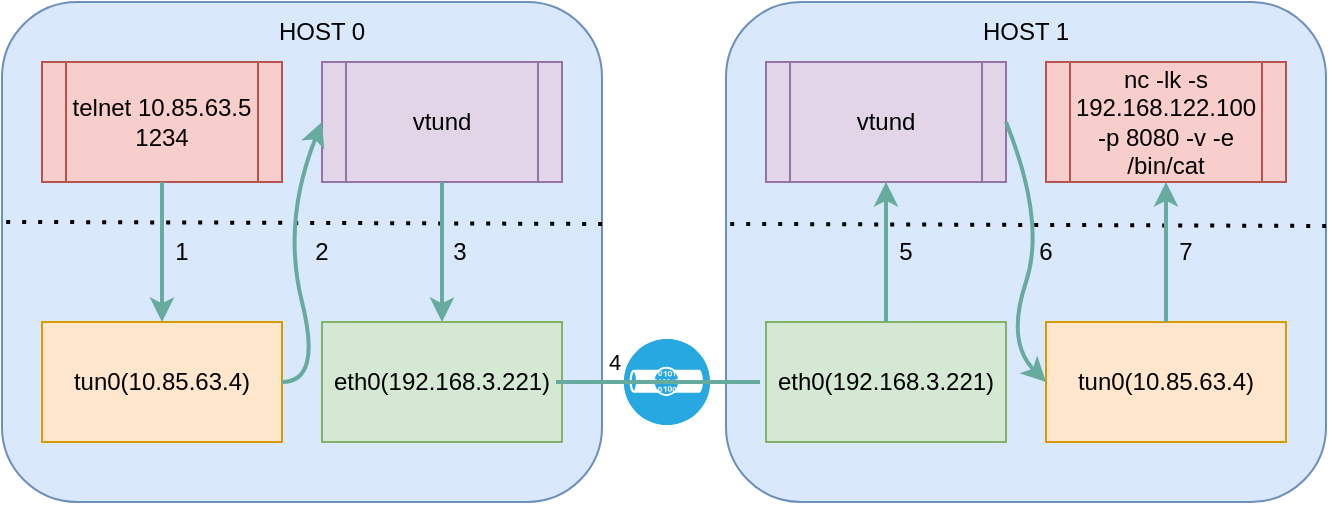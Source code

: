 <mxfile version="20.8.5" type="github">
  <diagram id="Imm6RlBQTcU_sDwAdbRj" name="Page-1">
    <mxGraphModel dx="1226" dy="678" grid="1" gridSize="10" guides="1" tooltips="1" connect="1" arrows="1" fold="1" page="1" pageScale="1" pageWidth="850" pageHeight="1100" math="0" shadow="0">
      <root>
        <mxCell id="0" />
        <mxCell id="1" parent="0" />
        <mxCell id="GdNjGD04FshlyLIHbKeY-66" value="" style="fillColor=#28A8E0;verticalLabelPosition=bottom;sketch=0;html=1;strokeColor=#ffffff;verticalAlign=top;align=center;points=[[0.145,0.145,0],[0.5,0,0],[0.855,0.145,0],[1,0.5,0],[0.855,0.855,0],[0.5,1,0],[0.145,0.855,0],[0,0.5,0]];pointerEvents=1;shape=mxgraph.cisco_safe.compositeIcon;bgIcon=ellipse;resIcon=mxgraph.cisco_safe.capability.virtual_private_network;" parent="1" vertex="1">
          <mxGeometry x="370" y="678.5" width="43" height="43" as="geometry" />
        </mxCell>
        <mxCell id="GdNjGD04FshlyLIHbKeY-82" value="" style="rounded=1;whiteSpace=wrap;html=1;fillColor=#dae8fc;strokeColor=#6c8ebf;" parent="1" vertex="1">
          <mxGeometry x="59" y="510" width="300" height="250" as="geometry" />
        </mxCell>
        <mxCell id="GdNjGD04FshlyLIHbKeY-83" value="telnet 10.85.63.5 1234" style="shape=process;whiteSpace=wrap;html=1;backgroundOutline=1;fillColor=#f8cecc;strokeColor=#b85450;" parent="1" vertex="1">
          <mxGeometry x="79.0" y="540" width="120" height="60" as="geometry" />
        </mxCell>
        <mxCell id="GdNjGD04FshlyLIHbKeY-84" value="vtund" style="shape=process;whiteSpace=wrap;html=1;backgroundOutline=1;fillColor=#e1d5e7;strokeColor=#9673a6;" parent="1" vertex="1">
          <mxGeometry x="219" y="540" width="120" height="60" as="geometry" />
        </mxCell>
        <mxCell id="GdNjGD04FshlyLIHbKeY-88" value="tun0(10.85.63.4)" style="rounded=0;whiteSpace=wrap;html=1;fillColor=#ffe6cc;strokeColor=#d79b00;" parent="1" vertex="1">
          <mxGeometry x="79" y="670" width="120" height="60" as="geometry" />
        </mxCell>
        <mxCell id="GdNjGD04FshlyLIHbKeY-89" value="eth0(192.168.3.221)" style="rounded=0;whiteSpace=wrap;html=1;fillColor=#d5e8d4;strokeColor=#82b366;" parent="1" vertex="1">
          <mxGeometry x="219" y="670" width="120" height="60" as="geometry" />
        </mxCell>
        <mxCell id="GdNjGD04FshlyLIHbKeY-90" value="" style="endArrow=none;dashed=1;html=1;dashPattern=1 3;strokeWidth=2;rounded=0;exitX=0.007;exitY=0.469;exitDx=0;exitDy=0;exitPerimeter=0;entryX=1;entryY=0.473;entryDx=0;entryDy=0;entryPerimeter=0;" parent="1" edge="1">
          <mxGeometry width="50" height="50" relative="1" as="geometry">
            <mxPoint x="61.1" y="619.94" as="sourcePoint" />
            <mxPoint x="359" y="620.98" as="targetPoint" />
          </mxGeometry>
        </mxCell>
        <mxCell id="GdNjGD04FshlyLIHbKeY-93" value="" style="rounded=1;whiteSpace=wrap;html=1;fillColor=#dae8fc;strokeColor=#6c8ebf;" parent="1" vertex="1">
          <mxGeometry x="421" y="510" width="300" height="250" as="geometry" />
        </mxCell>
        <mxCell id="GdNjGD04FshlyLIHbKeY-94" value="vtund" style="shape=process;whiteSpace=wrap;html=1;backgroundOutline=1;fillColor=#e1d5e7;strokeColor=#9673a6;" parent="1" vertex="1">
          <mxGeometry x="441" y="540" width="120" height="60" as="geometry" />
        </mxCell>
        <mxCell id="GdNjGD04FshlyLIHbKeY-95" value="nc -lk -s 192.168.122.100 -p 8080 -v -e /bin/cat" style="shape=process;whiteSpace=wrap;html=1;backgroundOutline=1;fillColor=#f8cecc;strokeColor=#b85450;" parent="1" vertex="1">
          <mxGeometry x="581" y="540" width="120" height="60" as="geometry" />
        </mxCell>
        <mxCell id="GdNjGD04FshlyLIHbKeY-96" value="&lt;div&gt;eth0(192.168.3.221)&lt;/div&gt;" style="rounded=0;whiteSpace=wrap;html=1;fillColor=#d5e8d4;strokeColor=#82b366;" parent="1" vertex="1">
          <mxGeometry x="441" y="670" width="120" height="60" as="geometry" />
        </mxCell>
        <mxCell id="GdNjGD04FshlyLIHbKeY-97" value="&lt;div&gt;tun0(10.85.63.4)&lt;/div&gt;" style="rounded=0;whiteSpace=wrap;html=1;fillColor=#ffe6cc;strokeColor=#d79b00;" parent="1" vertex="1">
          <mxGeometry x="581" y="670" width="120" height="60" as="geometry" />
        </mxCell>
        <mxCell id="GdNjGD04FshlyLIHbKeY-98" value="" style="endArrow=none;dashed=1;html=1;dashPattern=1 3;strokeWidth=2;rounded=0;exitX=0.007;exitY=0.469;exitDx=0;exitDy=0;exitPerimeter=0;entryX=1;entryY=0.473;entryDx=0;entryDy=0;entryPerimeter=0;" parent="1" edge="1">
          <mxGeometry width="50" height="50" relative="1" as="geometry">
            <mxPoint x="423.1" y="620.94" as="sourcePoint" />
            <mxPoint x="721" y="621.98" as="targetPoint" />
          </mxGeometry>
        </mxCell>
        <mxCell id="GdNjGD04FshlyLIHbKeY-99" value="" style="endArrow=classic;html=1;rounded=0;exitX=0.5;exitY=1;exitDx=0;exitDy=0;entryX=0.5;entryY=0;entryDx=0;entryDy=0;strokeWidth=2;strokeColor=#67AB9F;" parent="1" source="GdNjGD04FshlyLIHbKeY-83" target="GdNjGD04FshlyLIHbKeY-88" edge="1">
          <mxGeometry width="50" height="50" relative="1" as="geometry">
            <mxPoint x="469" y="710" as="sourcePoint" />
            <mxPoint x="519" y="660" as="targetPoint" />
          </mxGeometry>
        </mxCell>
        <mxCell id="GdNjGD04FshlyLIHbKeY-101" value="" style="endArrow=classic;html=1;rounded=0;exitX=0.5;exitY=1;exitDx=0;exitDy=0;entryX=0.5;entryY=0;entryDx=0;entryDy=0;strokeWidth=2;strokeColor=#67AB9F;fillColor=#dae8fc;" parent="1" source="GdNjGD04FshlyLIHbKeY-84" target="GdNjGD04FshlyLIHbKeY-89" edge="1">
          <mxGeometry y="10" width="50" height="50" relative="1" as="geometry">
            <mxPoint x="149" y="610" as="sourcePoint" />
            <mxPoint x="149" y="710" as="targetPoint" />
            <mxPoint as="offset" />
          </mxGeometry>
        </mxCell>
        <mxCell id="GdNjGD04FshlyLIHbKeY-102" value="4" style="endArrow=none;html=1;rounded=0;strokeColor=#67AB9F;strokeWidth=2;exitX=1;exitY=0.5;exitDx=0;exitDy=0;entryX=0;entryY=0.5;entryDx=0;entryDy=0;" parent="1" edge="1">
          <mxGeometry x="-0.429" y="10" width="50" height="50" relative="1" as="geometry">
            <mxPoint x="336" y="700" as="sourcePoint" />
            <mxPoint x="438" y="700" as="targetPoint" />
            <mxPoint as="offset" />
          </mxGeometry>
        </mxCell>
        <mxCell id="GdNjGD04FshlyLIHbKeY-103" value="" style="endArrow=classic;html=1;rounded=0;strokeColor=#67AB9F;strokeWidth=2;entryX=0.5;entryY=1;entryDx=0;entryDy=0;exitX=0.5;exitY=0;exitDx=0;exitDy=0;" parent="1" source="GdNjGD04FshlyLIHbKeY-96" target="GdNjGD04FshlyLIHbKeY-94" edge="1">
          <mxGeometry width="50" height="50" relative="1" as="geometry">
            <mxPoint x="431" y="710" as="sourcePoint" />
            <mxPoint x="481" y="660" as="targetPoint" />
          </mxGeometry>
        </mxCell>
        <mxCell id="GdNjGD04FshlyLIHbKeY-106" value="" style="endArrow=classic;html=1;rounded=0;strokeColor=#67AB9F;strokeWidth=2;entryX=0.5;entryY=1;entryDx=0;entryDy=0;exitX=0.5;exitY=0;exitDx=0;exitDy=0;" parent="1" source="GdNjGD04FshlyLIHbKeY-97" target="GdNjGD04FshlyLIHbKeY-95" edge="1">
          <mxGeometry width="50" height="50" relative="1" as="geometry">
            <mxPoint x="431" y="710" as="sourcePoint" />
            <mxPoint x="481" y="660" as="targetPoint" />
          </mxGeometry>
        </mxCell>
        <mxCell id="GdNjGD04FshlyLIHbKeY-107" value="" style="curved=1;endArrow=classic;html=1;rounded=0;strokeColor=#67AB9F;strokeWidth=2;entryX=0;entryY=0.5;entryDx=0;entryDy=0;exitX=1;exitY=0.5;exitDx=0;exitDy=0;" parent="1" source="GdNjGD04FshlyLIHbKeY-88" target="GdNjGD04FshlyLIHbKeY-84" edge="1">
          <mxGeometry width="50" height="50" relative="1" as="geometry">
            <mxPoint x="169" y="630" as="sourcePoint" />
            <mxPoint x="219" y="580" as="targetPoint" />
            <Array as="points">
              <mxPoint x="219" y="700" />
              <mxPoint x="199" y="620" />
            </Array>
          </mxGeometry>
        </mxCell>
        <mxCell id="GdNjGD04FshlyLIHbKeY-108" value="" style="curved=1;endArrow=classic;html=1;rounded=0;strokeColor=#67AB9F;strokeWidth=2;exitX=1;exitY=0.5;exitDx=0;exitDy=0;entryX=0;entryY=0.5;entryDx=0;entryDy=0;" parent="1" source="GdNjGD04FshlyLIHbKeY-94" target="GdNjGD04FshlyLIHbKeY-97" edge="1">
          <mxGeometry width="50" height="50" relative="1" as="geometry">
            <mxPoint x="581" y="610" as="sourcePoint" />
            <mxPoint x="531" y="660" as="targetPoint" />
            <Array as="points">
              <mxPoint x="581" y="620" />
              <mxPoint x="561" y="680" />
            </Array>
          </mxGeometry>
        </mxCell>
        <mxCell id="GdNjGD04FshlyLIHbKeY-109" value="1" style="text;html=1;strokeColor=none;fillColor=none;align=center;verticalAlign=middle;whiteSpace=wrap;rounded=0;" parent="1" vertex="1">
          <mxGeometry x="119" y="620" width="60" height="30" as="geometry" />
        </mxCell>
        <mxCell id="GdNjGD04FshlyLIHbKeY-110" value="2" style="text;html=1;strokeColor=none;fillColor=none;align=center;verticalAlign=middle;whiteSpace=wrap;rounded=0;" parent="1" vertex="1">
          <mxGeometry x="189" y="620" width="60" height="30" as="geometry" />
        </mxCell>
        <mxCell id="GdNjGD04FshlyLIHbKeY-111" value="3" style="text;html=1;strokeColor=none;fillColor=none;align=center;verticalAlign=middle;whiteSpace=wrap;rounded=0;" parent="1" vertex="1">
          <mxGeometry x="257.6" y="620" width="60" height="30" as="geometry" />
        </mxCell>
        <mxCell id="GdNjGD04FshlyLIHbKeY-112" value="5" style="text;html=1;strokeColor=none;fillColor=none;align=center;verticalAlign=middle;whiteSpace=wrap;rounded=0;" parent="1" vertex="1">
          <mxGeometry x="481" y="620" width="60" height="30" as="geometry" />
        </mxCell>
        <mxCell id="GdNjGD04FshlyLIHbKeY-113" value="6" style="text;html=1;strokeColor=none;fillColor=none;align=center;verticalAlign=middle;whiteSpace=wrap;rounded=0;" parent="1" vertex="1">
          <mxGeometry x="551" y="620" width="60" height="30" as="geometry" />
        </mxCell>
        <mxCell id="GdNjGD04FshlyLIHbKeY-114" value="7" style="text;html=1;strokeColor=none;fillColor=none;align=center;verticalAlign=middle;whiteSpace=wrap;rounded=0;" parent="1" vertex="1">
          <mxGeometry x="621" y="620" width="60" height="30" as="geometry" />
        </mxCell>
        <mxCell id="GdNjGD04FshlyLIHbKeY-116" value="HOST 0" style="text;html=1;strokeColor=none;fillColor=none;align=center;verticalAlign=middle;whiteSpace=wrap;rounded=0;" parent="1" vertex="1">
          <mxGeometry x="189" y="510" width="60" height="30" as="geometry" />
        </mxCell>
        <mxCell id="GdNjGD04FshlyLIHbKeY-117" value="HOST 1" style="text;html=1;strokeColor=none;fillColor=none;align=center;verticalAlign=middle;whiteSpace=wrap;rounded=0;" parent="1" vertex="1">
          <mxGeometry x="541" y="510" width="60" height="30" as="geometry" />
        </mxCell>
      </root>
    </mxGraphModel>
  </diagram>
</mxfile>
